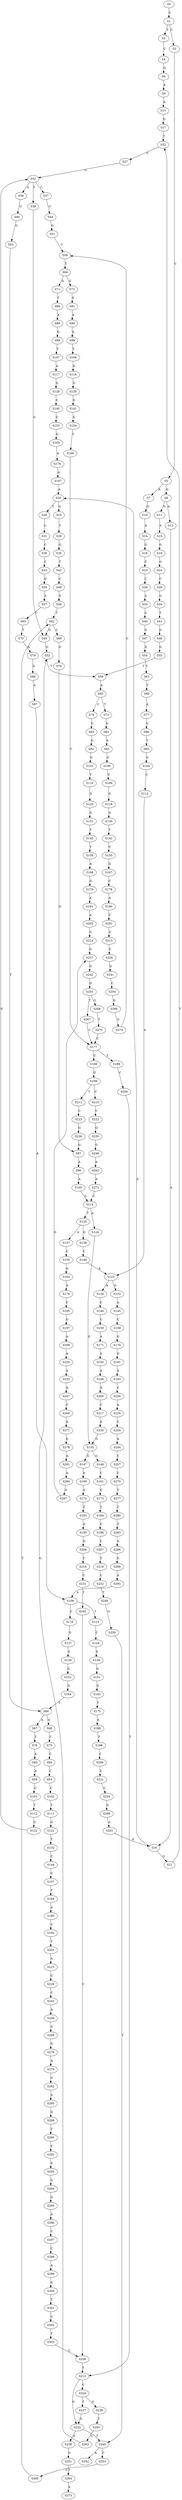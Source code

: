strict digraph  {
	S0 -> S1 [ label = C ];
	S1 -> S2 [ label = T ];
	S1 -> S3 [ label = C ];
	S2 -> S4 [ label = C ];
	S3 -> S5 [ label = C ];
	S4 -> S6 [ label = G ];
	S5 -> S7 [ label = A ];
	S5 -> S8 [ label = G ];
	S6 -> S9 [ label = A ];
	S7 -> S10 [ label = G ];
	S8 -> S11 [ label = G ];
	S8 -> S12 [ label = A ];
	S9 -> S13 [ label = A ];
	S10 -> S14 [ label = A ];
	S11 -> S15 [ label = A ];
	S12 -> S16 [ label = A ];
	S13 -> S17 [ label = G ];
	S14 -> S18 [ label = G ];
	S15 -> S19 [ label = G ];
	S16 -> S20 [ label = A ];
	S16 -> S21 [ label = G ];
	S17 -> S22 [ label = T ];
	S18 -> S23 [ label = C ];
	S19 -> S24 [ label = G ];
	S20 -> S25 [ label = G ];
	S20 -> S26 [ label = C ];
	S21 -> S22 [ label = T ];
	S22 -> S27 [ label = C ];
	S23 -> S28 [ label = C ];
	S24 -> S29 [ label = C ];
	S25 -> S30 [ label = T ];
	S26 -> S31 [ label = C ];
	S27 -> S32 [ label = G ];
	S28 -> S33 [ label = A ];
	S29 -> S34 [ label = G ];
	S30 -> S35 [ label = G ];
	S31 -> S36 [ label = C ];
	S32 -> S37 [ label = C ];
	S32 -> S38 [ label = T ];
	S32 -> S39 [ label = A ];
	S33 -> S40 [ label = C ];
	S34 -> S41 [ label = T ];
	S35 -> S42 [ label = T ];
	S36 -> S43 [ label = C ];
	S37 -> S44 [ label = G ];
	S38 -> S45 [ label = G ];
	S39 -> S46 [ label = G ];
	S40 -> S47 [ label = G ];
	S41 -> S48 [ label = G ];
	S42 -> S49 [ label = C ];
	S43 -> S50 [ label = G ];
	S44 -> S51 [ label = G ];
	S45 -> S52 [ label = G ];
	S46 -> S53 [ label = G ];
	S47 -> S54 [ label = G ];
	S48 -> S55 [ label = G ];
	S49 -> S56 [ label = G ];
	S50 -> S57 [ label = A ];
	S51 -> S58 [ label = C ];
	S52 -> S59 [ label = T ];
	S53 -> S60 [ label = T ];
	S54 -> S61 [ label = T ];
	S55 -> S59 [ label = T ];
	S56 -> S62 [ label = T ];
	S57 -> S63 [ label = C ];
	S58 -> S64 [ label = T ];
	S59 -> S65 [ label = A ];
	S60 -> S66 [ label = G ];
	S60 -> S67 [ label = A ];
	S61 -> S68 [ label = T ];
	S62 -> S69 [ label = C ];
	S62 -> S45 [ label = G ];
	S63 -> S70 [ label = T ];
	S64 -> S71 [ label = A ];
	S64 -> S72 [ label = G ];
	S65 -> S73 [ label = T ];
	S65 -> S74 [ label = C ];
	S66 -> S75 [ label = T ];
	S67 -> S76 [ label = T ];
	S68 -> S77 [ label = A ];
	S69 -> S78 [ label = G ];
	S70 -> S79 [ label = A ];
	S71 -> S80 [ label = T ];
	S72 -> S81 [ label = G ];
	S73 -> S82 [ label = G ];
	S74 -> S83 [ label = C ];
	S75 -> S84 [ label = C ];
	S76 -> S85 [ label = A ];
	S77 -> S86 [ label = C ];
	S78 -> S87 [ label = G ];
	S79 -> S88 [ label = G ];
	S80 -> S89 [ label = A ];
	S81 -> S90 [ label = A ];
	S82 -> S91 [ label = A ];
	S83 -> S92 [ label = G ];
	S84 -> S93 [ label = C ];
	S85 -> S94 [ label = A ];
	S86 -> S95 [ label = T ];
	S87 -> S96 [ label = A ];
	S88 -> S97 [ label = A ];
	S89 -> S98 [ label = G ];
	S90 -> S99 [ label = A ];
	S91 -> S100 [ label = G ];
	S92 -> S101 [ label = G ];
	S93 -> S102 [ label = C ];
	S94 -> S103 [ label = G ];
	S95 -> S104 [ label = G ];
	S96 -> S105 [ label = A ];
	S97 -> S106 [ label = A ];
	S98 -> S107 [ label = T ];
	S99 -> S108 [ label = T ];
	S100 -> S109 [ label = C ];
	S101 -> S110 [ label = T ];
	S102 -> S111 [ label = T ];
	S103 -> S112 [ label = T ];
	S104 -> S113 [ label = C ];
	S105 -> S114 [ label = C ];
	S106 -> S115 [ label = T ];
	S106 -> S116 [ label = C ];
	S107 -> S117 [ label = A ];
	S108 -> S118 [ label = G ];
	S109 -> S119 [ label = G ];
	S110 -> S120 [ label = G ];
	S111 -> S121 [ label = G ];
	S112 -> S122 [ label = C ];
	S113 -> S123 [ label = A ];
	S114 -> S124 [ label = A ];
	S114 -> S125 [ label = T ];
	S115 -> S126 [ label = C ];
	S116 -> S127 [ label = G ];
	S117 -> S128 [ label = G ];
	S118 -> S129 [ label = G ];
	S119 -> S130 [ label = G ];
	S120 -> S131 [ label = G ];
	S121 -> S132 [ label = T ];
	S122 -> S32 [ label = G ];
	S123 -> S133 [ label = G ];
	S123 -> S134 [ label = A ];
	S124 -> S135 [ label = G ];
	S125 -> S136 [ label = G ];
	S125 -> S137 [ label = A ];
	S126 -> S138 [ label = G ];
	S127 -> S139 [ label = A ];
	S128 -> S140 [ label = C ];
	S129 -> S141 [ label = G ];
	S130 -> S142 [ label = T ];
	S131 -> S143 [ label = T ];
	S132 -> S144 [ label = C ];
	S133 -> S145 [ label = A ];
	S134 -> S146 [ label = C ];
	S135 -> S147 [ label = G ];
	S135 -> S148 [ label = C ];
	S136 -> S149 [ label = C ];
	S137 -> S150 [ label = C ];
	S138 -> S151 [ label = G ];
	S139 -> S152 [ label = G ];
	S140 -> S153 [ label = C ];
	S141 -> S154 [ label = G ];
	S142 -> S155 [ label = C ];
	S143 -> S156 [ label = T ];
	S144 -> S157 [ label = C ];
	S145 -> S158 [ label = C ];
	S146 -> S159 [ label = C ];
	S147 -> S160 [ label = A ];
	S148 -> S161 [ label = C ];
	S149 -> S123 [ label = A ];
	S150 -> S162 [ label = A ];
	S151 -> S163 [ label = G ];
	S152 -> S164 [ label = G ];
	S153 -> S165 [ label = G ];
	S154 -> S166 [ label = T ];
	S155 -> S167 [ label = G ];
	S156 -> S168 [ label = A ];
	S157 -> S169 [ label = T ];
	S158 -> S170 [ label = G ];
	S159 -> S171 [ label = A ];
	S160 -> S172 [ label = A ];
	S161 -> S173 [ label = G ];
	S162 -> S174 [ label = A ];
	S163 -> S175 [ label = T ];
	S164 -> S60 [ label = T ];
	S165 -> S176 [ label = A ];
	S166 -> S177 [ label = C ];
	S167 -> S178 [ label = C ];
	S168 -> S179 [ label = G ];
	S169 -> S180 [ label = A ];
	S170 -> S181 [ label = G ];
	S171 -> S182 [ label = G ];
	S172 -> S183 [ label = T ];
	S173 -> S184 [ label = T ];
	S174 -> S185 [ label = C ];
	S175 -> S186 [ label = A ];
	S176 -> S187 [ label = A ];
	S177 -> S188 [ label = C ];
	S177 -> S189 [ label = T ];
	S178 -> S190 [ label = A ];
	S179 -> S191 [ label = A ];
	S180 -> S192 [ label = C ];
	S181 -> S193 [ label = A ];
	S182 -> S194 [ label = A ];
	S183 -> S195 [ label = A ];
	S184 -> S196 [ label = C ];
	S185 -> S197 [ label = G ];
	S186 -> S198 [ label = T ];
	S187 -> S20 [ label = A ];
	S188 -> S199 [ label = G ];
	S189 -> S200 [ label = C ];
	S190 -> S201 [ label = C ];
	S191 -> S202 [ label = A ];
	S192 -> S203 [ label = T ];
	S193 -> S204 [ label = C ];
	S194 -> S205 [ label = A ];
	S195 -> S206 [ label = G ];
	S196 -> S207 [ label = C ];
	S197 -> S208 [ label = A ];
	S198 -> S209 [ label = C ];
	S199 -> S210 [ label = C ];
	S199 -> S211 [ label = T ];
	S200 -> S212 [ label = T ];
	S201 -> S213 [ label = G ];
	S202 -> S214 [ label = G ];
	S203 -> S215 [ label = A ];
	S204 -> S216 [ label = A ];
	S205 -> S217 [ label = C ];
	S206 -> S218 [ label = T ];
	S207 -> S219 [ label = T ];
	S208 -> S220 [ label = A ];
	S209 -> S221 [ label = C ];
	S210 -> S222 [ label = C ];
	S211 -> S223 [ label = C ];
	S212 -> S224 [ label = C ];
	S212 -> S225 [ label = G ];
	S213 -> S226 [ label = C ];
	S214 -> S227 [ label = G ];
	S215 -> S228 [ label = C ];
	S216 -> S229 [ label = C ];
	S217 -> S230 [ label = A ];
	S218 -> S231 [ label = C ];
	S219 -> S232 [ label = C ];
	S220 -> S233 [ label = A ];
	S221 -> S234 [ label = C ];
	S222 -> S235 [ label = G ];
	S223 -> S236 [ label = G ];
	S224 -> S237 [ label = T ];
	S224 -> S238 [ label = G ];
	S225 -> S239 [ label = A ];
	S225 -> S240 [ label = T ];
	S226 -> S241 [ label = G ];
	S227 -> S242 [ label = G ];
	S228 -> S243 [ label = C ];
	S229 -> S244 [ label = A ];
	S230 -> S135 [ label = G ];
	S231 -> S245 [ label = T ];
	S232 -> S246 [ label = T ];
	S233 -> S247 [ label = A ];
	S234 -> S248 [ label = G ];
	S235 -> S249 [ label = G ];
	S236 -> S87 [ label = G ];
	S237 -> S225 [ label = G ];
	S238 -> S250 [ label = T ];
	S239 -> S251 [ label = G ];
	S240 -> S252 [ label = A ];
	S240 -> S253 [ label = C ];
	S241 -> S254 [ label = C ];
	S242 -> S255 [ label = G ];
	S243 -> S256 [ label = A ];
	S244 -> S257 [ label = C ];
	S245 -> S258 [ label = C ];
	S246 -> S259 [ label = G ];
	S247 -> S260 [ label = C ];
	S248 -> S261 [ label = A ];
	S249 -> S262 [ label = A ];
	S250 -> S263 [ label = G ];
	S251 -> S264 [ label = T ];
	S253 -> S265 [ label = G ];
	S254 -> S266 [ label = G ];
	S255 -> S267 [ label = T ];
	S255 -> S268 [ label = G ];
	S256 -> S269 [ label = G ];
	S257 -> S270 [ label = C ];
	S258 -> S212 [ label = T ];
	S259 -> S240 [ label = T ];
	S260 -> S271 [ label = A ];
	S261 -> S16 [ label = A ];
	S262 -> S272 [ label = A ];
	S263 -> S52 [ label = G ];
	S264 -> S273 [ label = A ];
	S265 -> S62 [ label = T ];
	S266 -> S274 [ label = G ];
	S267 -> S177 [ label = C ];
	S268 -> S275 [ label = T ];
	S269 -> S276 [ label = G ];
	S270 -> S277 [ label = T ];
	S271 -> S278 [ label = G ];
	S272 -> S114 [ label = C ];
	S274 -> S58 [ label = C ];
	S275 -> S177 [ label = C ];
	S276 -> S279 [ label = A ];
	S277 -> S280 [ label = C ];
	S278 -> S281 [ label = A ];
	S279 -> S282 [ label = G ];
	S280 -> S283 [ label = T ];
	S281 -> S284 [ label = A ];
	S282 -> S285 [ label = A ];
	S283 -> S286 [ label = A ];
	S284 -> S287 [ label = G ];
	S285 -> S288 [ label = G ];
	S286 -> S289 [ label = G ];
	S287 -> S227 [ label = G ];
	S288 -> S290 [ label = T ];
	S289 -> S291 [ label = A ];
	S290 -> S292 [ label = C ];
	S291 -> S106 [ label = A ];
	S292 -> S293 [ label = A ];
	S293 -> S294 [ label = G ];
	S294 -> S295 [ label = G ];
	S295 -> S296 [ label = A ];
	S296 -> S297 [ label = C ];
	S297 -> S298 [ label = C ];
	S298 -> S299 [ label = A ];
	S299 -> S300 [ label = G ];
	S300 -> S301 [ label = T ];
	S301 -> S302 [ label = C ];
	S302 -> S303 [ label = T ];
	S303 -> S258 [ label = C ];
}
